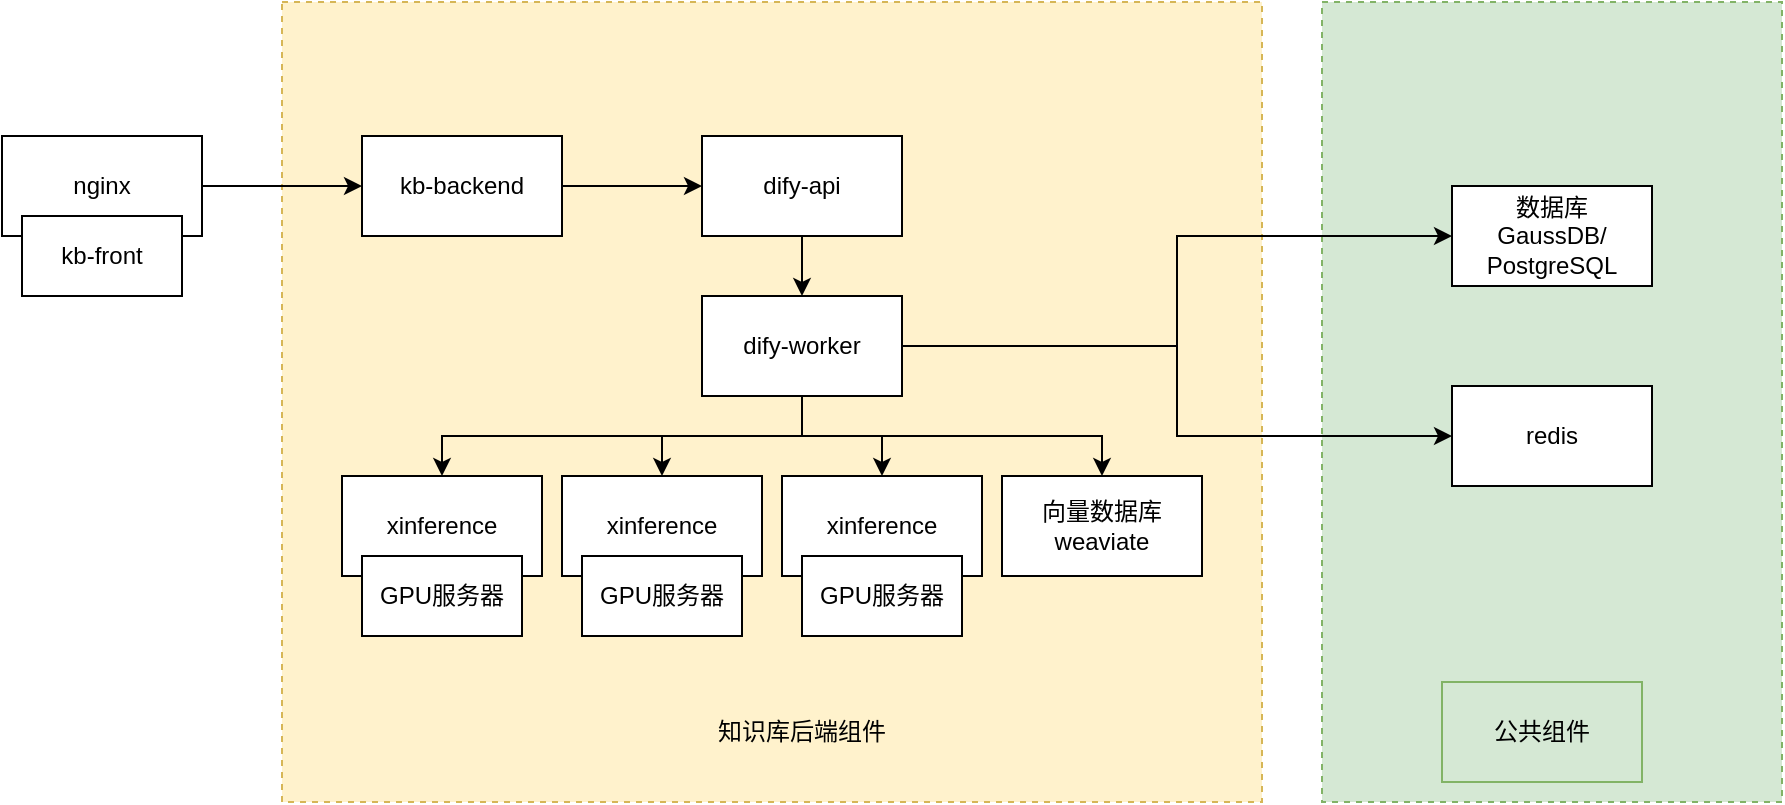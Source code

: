 <mxfile version="26.1.0">
  <diagram name="Page-1" id="c7488fd3-1785-93aa-aadb-54a6760d102a">
    <mxGraphModel dx="1434" dy="772" grid="1" gridSize="10" guides="1" tooltips="1" connect="1" arrows="1" fold="1" page="1" pageScale="1" pageWidth="1100" pageHeight="850" background="none" math="0" shadow="0">
      <root>
        <mxCell id="0" />
        <mxCell id="1" parent="0" />
        <mxCell id="X5e3uY8N-baIYEQO0uc5-21" value="" style="rounded=0;whiteSpace=wrap;html=1;dashed=1;fillColor=#d5e8d4;strokeColor=#82b366;" vertex="1" parent="1">
          <mxGeometry x="731" y="190" width="230" height="400" as="geometry" />
        </mxCell>
        <mxCell id="X5e3uY8N-baIYEQO0uc5-6" value="" style="rounded=0;whiteSpace=wrap;html=1;dashed=1;fillColor=#fff2cc;strokeColor=#d6b656;" vertex="1" parent="1">
          <mxGeometry x="211" y="190" width="490" height="400" as="geometry" />
        </mxCell>
        <mxCell id="X5e3uY8N-baIYEQO0uc5-34" style="edgeStyle=orthogonalEdgeStyle;rounded=0;orthogonalLoop=1;jettySize=auto;html=1;exitX=1;exitY=0.5;exitDx=0;exitDy=0;entryX=0;entryY=0.5;entryDx=0;entryDy=0;" edge="1" parent="1" source="X5e3uY8N-baIYEQO0uc5-12" target="X5e3uY8N-baIYEQO0uc5-14">
          <mxGeometry relative="1" as="geometry" />
        </mxCell>
        <mxCell id="X5e3uY8N-baIYEQO0uc5-12" value="kb-backend" style="rounded=0;whiteSpace=wrap;html=1;" vertex="1" parent="1">
          <mxGeometry x="251" y="257" width="100" height="50" as="geometry" />
        </mxCell>
        <mxCell id="X5e3uY8N-baIYEQO0uc5-32" style="edgeStyle=orthogonalEdgeStyle;rounded=0;orthogonalLoop=1;jettySize=auto;html=1;exitX=0.5;exitY=1;exitDx=0;exitDy=0;entryX=0.5;entryY=0;entryDx=0;entryDy=0;" edge="1" parent="1" source="X5e3uY8N-baIYEQO0uc5-14" target="X5e3uY8N-baIYEQO0uc5-15">
          <mxGeometry relative="1" as="geometry" />
        </mxCell>
        <mxCell id="X5e3uY8N-baIYEQO0uc5-14" value="dify-api" style="rounded=0;whiteSpace=wrap;html=1;" vertex="1" parent="1">
          <mxGeometry x="421" y="257" width="100" height="50" as="geometry" />
        </mxCell>
        <mxCell id="X5e3uY8N-baIYEQO0uc5-27" style="edgeStyle=orthogonalEdgeStyle;rounded=0;orthogonalLoop=1;jettySize=auto;html=1;exitX=1;exitY=0.5;exitDx=0;exitDy=0;entryX=0;entryY=0.5;entryDx=0;entryDy=0;" edge="1" parent="1" source="X5e3uY8N-baIYEQO0uc5-15" target="X5e3uY8N-baIYEQO0uc5-25">
          <mxGeometry relative="1" as="geometry" />
        </mxCell>
        <mxCell id="X5e3uY8N-baIYEQO0uc5-28" style="edgeStyle=orthogonalEdgeStyle;rounded=0;orthogonalLoop=1;jettySize=auto;html=1;exitX=1;exitY=0.5;exitDx=0;exitDy=0;" edge="1" parent="1" source="X5e3uY8N-baIYEQO0uc5-15" target="X5e3uY8N-baIYEQO0uc5-26">
          <mxGeometry relative="1" as="geometry" />
        </mxCell>
        <mxCell id="X5e3uY8N-baIYEQO0uc5-29" style="edgeStyle=orthogonalEdgeStyle;rounded=0;orthogonalLoop=1;jettySize=auto;html=1;exitX=0.5;exitY=1;exitDx=0;exitDy=0;" edge="1" parent="1" source="X5e3uY8N-baIYEQO0uc5-15" target="X5e3uY8N-baIYEQO0uc5-16">
          <mxGeometry relative="1" as="geometry" />
        </mxCell>
        <mxCell id="X5e3uY8N-baIYEQO0uc5-30" style="edgeStyle=orthogonalEdgeStyle;rounded=0;orthogonalLoop=1;jettySize=auto;html=1;exitX=0.5;exitY=1;exitDx=0;exitDy=0;entryX=0.5;entryY=0;entryDx=0;entryDy=0;" edge="1" parent="1" source="X5e3uY8N-baIYEQO0uc5-15" target="X5e3uY8N-baIYEQO0uc5-17">
          <mxGeometry relative="1" as="geometry" />
        </mxCell>
        <mxCell id="X5e3uY8N-baIYEQO0uc5-35" style="edgeStyle=orthogonalEdgeStyle;rounded=0;orthogonalLoop=1;jettySize=auto;html=1;exitX=0.5;exitY=1;exitDx=0;exitDy=0;entryX=0.5;entryY=0;entryDx=0;entryDy=0;" edge="1" parent="1" source="X5e3uY8N-baIYEQO0uc5-15" target="X5e3uY8N-baIYEQO0uc5-18">
          <mxGeometry relative="1" as="geometry" />
        </mxCell>
        <mxCell id="X5e3uY8N-baIYEQO0uc5-36" style="edgeStyle=orthogonalEdgeStyle;rounded=0;orthogonalLoop=1;jettySize=auto;html=1;exitX=0.5;exitY=1;exitDx=0;exitDy=0;" edge="1" parent="1" source="X5e3uY8N-baIYEQO0uc5-15" target="X5e3uY8N-baIYEQO0uc5-19">
          <mxGeometry relative="1" as="geometry" />
        </mxCell>
        <mxCell id="X5e3uY8N-baIYEQO0uc5-15" value="dify-worker" style="rounded=0;whiteSpace=wrap;html=1;" vertex="1" parent="1">
          <mxGeometry x="421" y="337" width="100" height="50" as="geometry" />
        </mxCell>
        <mxCell id="X5e3uY8N-baIYEQO0uc5-16" value="xinference" style="rounded=0;whiteSpace=wrap;html=1;" vertex="1" parent="1">
          <mxGeometry x="241" y="427" width="100" height="50" as="geometry" />
        </mxCell>
        <mxCell id="X5e3uY8N-baIYEQO0uc5-17" value="xinference" style="rounded=0;whiteSpace=wrap;html=1;" vertex="1" parent="1">
          <mxGeometry x="351" y="427" width="100" height="50" as="geometry" />
        </mxCell>
        <mxCell id="X5e3uY8N-baIYEQO0uc5-18" value="xinference" style="rounded=0;whiteSpace=wrap;html=1;" vertex="1" parent="1">
          <mxGeometry x="461" y="427" width="100" height="50" as="geometry" />
        </mxCell>
        <mxCell id="X5e3uY8N-baIYEQO0uc5-19" value="向量数据库&lt;div&gt;weaviate&lt;/div&gt;" style="rounded=0;whiteSpace=wrap;html=1;" vertex="1" parent="1">
          <mxGeometry x="571" y="427" width="100" height="50" as="geometry" />
        </mxCell>
        <mxCell id="X5e3uY8N-baIYEQO0uc5-33" style="edgeStyle=orthogonalEdgeStyle;rounded=0;orthogonalLoop=1;jettySize=auto;html=1;exitX=1;exitY=0.5;exitDx=0;exitDy=0;entryX=0;entryY=0.5;entryDx=0;entryDy=0;" edge="1" parent="1" source="X5e3uY8N-baIYEQO0uc5-20" target="X5e3uY8N-baIYEQO0uc5-12">
          <mxGeometry relative="1" as="geometry" />
        </mxCell>
        <mxCell id="X5e3uY8N-baIYEQO0uc5-24" value="公共组件" style="rounded=0;whiteSpace=wrap;html=1;fillColor=#d5e8d4;strokeColor=#82b366;" vertex="1" parent="1">
          <mxGeometry x="791" y="530" width="100" height="50" as="geometry" />
        </mxCell>
        <mxCell id="X5e3uY8N-baIYEQO0uc5-25" value="数据库&lt;div&gt;GaussDB/&lt;/div&gt;&lt;div&gt;PostgreSQL&lt;/div&gt;" style="rounded=0;whiteSpace=wrap;html=1;" vertex="1" parent="1">
          <mxGeometry x="796" y="282" width="100" height="50" as="geometry" />
        </mxCell>
        <mxCell id="X5e3uY8N-baIYEQO0uc5-26" value="redis" style="rounded=0;whiteSpace=wrap;html=1;" vertex="1" parent="1">
          <mxGeometry x="796" y="382" width="100" height="50" as="geometry" />
        </mxCell>
        <mxCell id="X5e3uY8N-baIYEQO0uc5-40" value="GPU服务器" style="rounded=0;whiteSpace=wrap;html=1;" vertex="1" parent="1">
          <mxGeometry x="251" y="467" width="80" height="40" as="geometry" />
        </mxCell>
        <mxCell id="X5e3uY8N-baIYEQO0uc5-41" value="GPU服务器" style="rounded=0;whiteSpace=wrap;html=1;" vertex="1" parent="1">
          <mxGeometry x="361" y="467" width="80" height="40" as="geometry" />
        </mxCell>
        <mxCell id="X5e3uY8N-baIYEQO0uc5-42" value="GPU服务器" style="rounded=0;whiteSpace=wrap;html=1;" vertex="1" parent="1">
          <mxGeometry x="471" y="467" width="80" height="40" as="geometry" />
        </mxCell>
        <mxCell id="X5e3uY8N-baIYEQO0uc5-43" value="知识库后端组件" style="rounded=0;whiteSpace=wrap;html=1;fillColor=#fff2cc;strokeColor=none;" vertex="1" parent="1">
          <mxGeometry x="421" y="530" width="100" height="50" as="geometry" />
        </mxCell>
        <mxCell id="X5e3uY8N-baIYEQO0uc5-44" value="" style="group" vertex="1" connectable="0" parent="1">
          <mxGeometry x="71" y="257" width="100" height="80" as="geometry" />
        </mxCell>
        <mxCell id="X5e3uY8N-baIYEQO0uc5-20" value="nginx" style="rounded=0;whiteSpace=wrap;html=1;movable=1;resizable=1;rotatable=1;deletable=1;editable=1;locked=0;connectable=1;" vertex="1" parent="X5e3uY8N-baIYEQO0uc5-44">
          <mxGeometry width="100" height="50" as="geometry" />
        </mxCell>
        <mxCell id="X5e3uY8N-baIYEQO0uc5-23" value="kb-front" style="rounded=0;whiteSpace=wrap;html=1;movable=1;resizable=1;rotatable=1;deletable=1;editable=1;locked=0;connectable=1;" vertex="1" parent="X5e3uY8N-baIYEQO0uc5-44">
          <mxGeometry x="10" y="40" width="80" height="40" as="geometry" />
        </mxCell>
      </root>
    </mxGraphModel>
  </diagram>
</mxfile>
